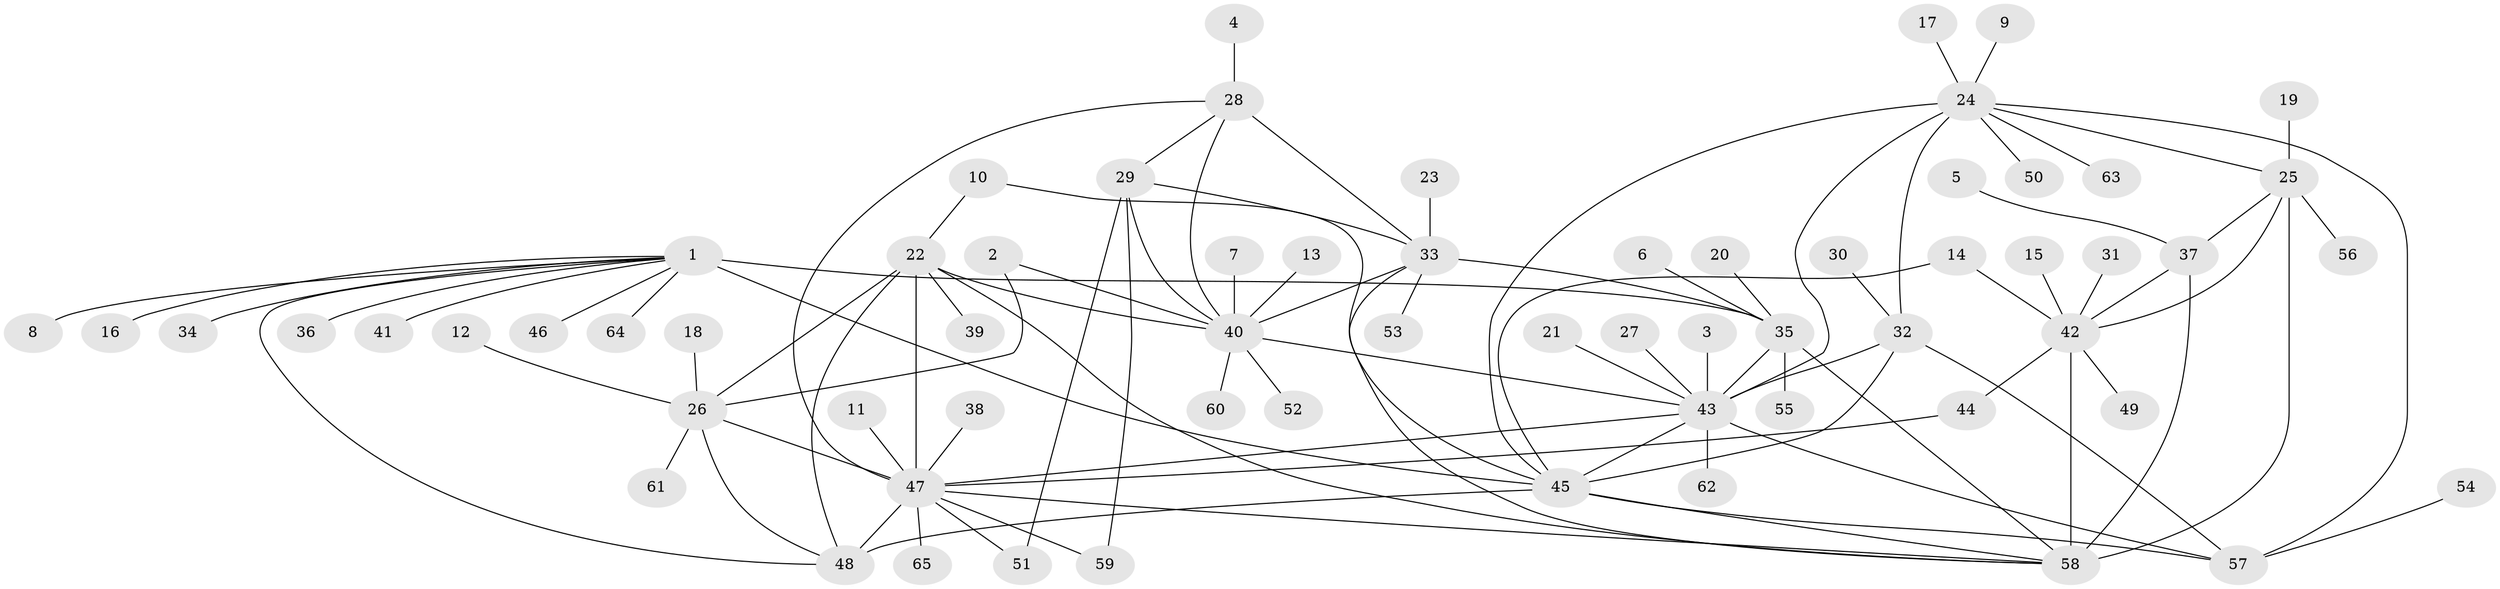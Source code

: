 // original degree distribution, {8: 0.09302325581395349, 5: 0.015503875968992248, 10: 0.007751937984496124, 13: 0.007751937984496124, 6: 0.007751937984496124, 11: 0.015503875968992248, 9: 0.031007751937984496, 12: 0.015503875968992248, 7: 0.031007751937984496, 14: 0.007751937984496124, 2: 0.15503875968992248, 1: 0.5658914728682171, 3: 0.046511627906976744}
// Generated by graph-tools (version 1.1) at 2025/50/03/09/25 03:50:41]
// undirected, 65 vertices, 96 edges
graph export_dot {
graph [start="1"]
  node [color=gray90,style=filled];
  1;
  2;
  3;
  4;
  5;
  6;
  7;
  8;
  9;
  10;
  11;
  12;
  13;
  14;
  15;
  16;
  17;
  18;
  19;
  20;
  21;
  22;
  23;
  24;
  25;
  26;
  27;
  28;
  29;
  30;
  31;
  32;
  33;
  34;
  35;
  36;
  37;
  38;
  39;
  40;
  41;
  42;
  43;
  44;
  45;
  46;
  47;
  48;
  49;
  50;
  51;
  52;
  53;
  54;
  55;
  56;
  57;
  58;
  59;
  60;
  61;
  62;
  63;
  64;
  65;
  1 -- 8 [weight=1.0];
  1 -- 16 [weight=1.0];
  1 -- 34 [weight=1.0];
  1 -- 35 [weight=8.0];
  1 -- 36 [weight=1.0];
  1 -- 41 [weight=1.0];
  1 -- 45 [weight=1.0];
  1 -- 46 [weight=1.0];
  1 -- 48 [weight=1.0];
  1 -- 64 [weight=1.0];
  2 -- 26 [weight=1.0];
  2 -- 40 [weight=1.0];
  3 -- 43 [weight=1.0];
  4 -- 28 [weight=1.0];
  5 -- 37 [weight=1.0];
  6 -- 35 [weight=1.0];
  7 -- 40 [weight=1.0];
  9 -- 24 [weight=1.0];
  10 -- 22 [weight=1.0];
  10 -- 45 [weight=1.0];
  11 -- 47 [weight=1.0];
  12 -- 26 [weight=1.0];
  13 -- 40 [weight=1.0];
  14 -- 42 [weight=1.0];
  14 -- 45 [weight=1.0];
  15 -- 42 [weight=1.0];
  17 -- 24 [weight=1.0];
  18 -- 26 [weight=1.0];
  19 -- 25 [weight=1.0];
  20 -- 35 [weight=1.0];
  21 -- 43 [weight=1.0];
  22 -- 26 [weight=1.0];
  22 -- 39 [weight=1.0];
  22 -- 40 [weight=1.0];
  22 -- 47 [weight=3.0];
  22 -- 48 [weight=1.0];
  22 -- 58 [weight=1.0];
  23 -- 33 [weight=1.0];
  24 -- 25 [weight=1.0];
  24 -- 32 [weight=1.0];
  24 -- 43 [weight=2.0];
  24 -- 45 [weight=1.0];
  24 -- 50 [weight=1.0];
  24 -- 57 [weight=1.0];
  24 -- 63 [weight=1.0];
  25 -- 37 [weight=1.0];
  25 -- 42 [weight=1.0];
  25 -- 56 [weight=1.0];
  25 -- 58 [weight=3.0];
  26 -- 47 [weight=3.0];
  26 -- 48 [weight=1.0];
  26 -- 61 [weight=1.0];
  27 -- 43 [weight=1.0];
  28 -- 29 [weight=1.0];
  28 -- 33 [weight=3.0];
  28 -- 40 [weight=1.0];
  28 -- 47 [weight=1.0];
  29 -- 33 [weight=3.0];
  29 -- 40 [weight=1.0];
  29 -- 51 [weight=1.0];
  29 -- 59 [weight=1.0];
  30 -- 32 [weight=1.0];
  31 -- 42 [weight=1.0];
  32 -- 43 [weight=2.0];
  32 -- 45 [weight=1.0];
  32 -- 57 [weight=1.0];
  33 -- 35 [weight=1.0];
  33 -- 40 [weight=3.0];
  33 -- 53 [weight=1.0];
  33 -- 58 [weight=1.0];
  35 -- 43 [weight=1.0];
  35 -- 55 [weight=1.0];
  35 -- 58 [weight=1.0];
  37 -- 42 [weight=1.0];
  37 -- 58 [weight=3.0];
  38 -- 47 [weight=1.0];
  40 -- 43 [weight=1.0];
  40 -- 52 [weight=1.0];
  40 -- 60 [weight=1.0];
  42 -- 44 [weight=1.0];
  42 -- 49 [weight=1.0];
  42 -- 58 [weight=3.0];
  43 -- 45 [weight=2.0];
  43 -- 47 [weight=1.0];
  43 -- 57 [weight=2.0];
  43 -- 62 [weight=1.0];
  44 -- 47 [weight=1.0];
  45 -- 48 [weight=1.0];
  45 -- 57 [weight=1.0];
  45 -- 58 [weight=1.0];
  47 -- 48 [weight=3.0];
  47 -- 51 [weight=1.0];
  47 -- 58 [weight=1.0];
  47 -- 59 [weight=1.0];
  47 -- 65 [weight=1.0];
  54 -- 57 [weight=1.0];
}
